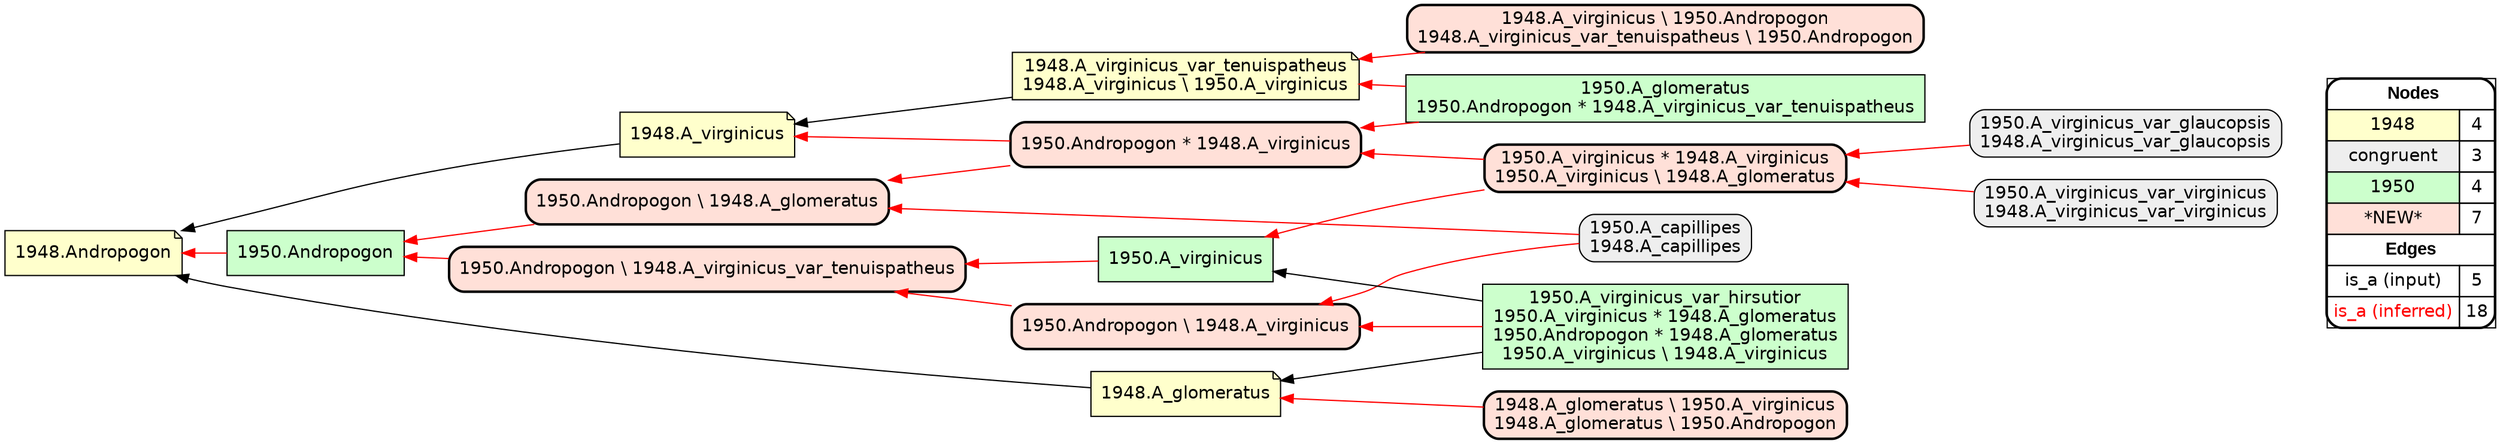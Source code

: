 digraph{
rankdir=RL
node[shape=note style=filled fillcolor="#FFFFCC" fontname="helvetica"] 
"1948.Andropogon"
"1948.A_virginicus"
"1948.A_glomeratus"
"1948.A_virginicus_var_tenuispatheus\n1948.A_virginicus \\ 1950.A_virginicus"
node[shape=box style="filled,rounded" fillcolor="#EEEEEE" fontname="helvetica"] 
"1950.A_virginicus_var_glaucopsis\n1948.A_virginicus_var_glaucopsis"
"1950.A_capillipes\n1948.A_capillipes"
"1950.A_virginicus_var_virginicus\n1948.A_virginicus_var_virginicus"
node[shape=box style=filled fillcolor="#CCFFCC" fontname="helvetica"] 
"1950.A_glomeratus\n1950.Andropogon * 1948.A_virginicus_var_tenuispatheus"
"1950.A_virginicus_var_hirsutior\n1950.A_virginicus * 1948.A_glomeratus\n1950.Andropogon * 1948.A_glomeratus\n1950.A_virginicus \\ 1948.A_virginicus"
"1950.A_virginicus"
"1950.Andropogon"
node[shape=box style="filled,rounded,bold" fillcolor="#FFE0D8" fontname="helvetica"] 
"1950.Andropogon \\ 1948.A_glomeratus"
"1948.A_glomeratus \\ 1950.A_virginicus\n1948.A_glomeratus \\ 1950.Andropogon"
"1950.Andropogon * 1948.A_virginicus"
"1950.A_virginicus * 1948.A_virginicus\n1950.A_virginicus \\ 1948.A_glomeratus"
"1948.A_virginicus \\ 1950.Andropogon\n1948.A_virginicus_var_tenuispatheus \\ 1950.Andropogon"
"1950.Andropogon \\ 1948.A_virginicus"
"1950.Andropogon \\ 1948.A_virginicus_var_tenuispatheus"
edge[arrowhead=normal style=dotted color="#000000" constraint=true penwidth=1]
edge[arrowhead=normal style=solid color="#000000" constraint=true penwidth=1]
"1950.A_virginicus_var_hirsutior\n1950.A_virginicus * 1948.A_glomeratus\n1950.Andropogon * 1948.A_glomeratus\n1950.A_virginicus \\ 1948.A_virginicus" -> "1950.A_virginicus"
"1950.A_virginicus_var_hirsutior\n1950.A_virginicus * 1948.A_glomeratus\n1950.Andropogon * 1948.A_glomeratus\n1950.A_virginicus \\ 1948.A_virginicus" -> "1948.A_glomeratus"
"1948.A_glomeratus" -> "1948.Andropogon"
"1948.A_virginicus_var_tenuispatheus\n1948.A_virginicus \\ 1950.A_virginicus" -> "1948.A_virginicus"
"1948.A_virginicus" -> "1948.Andropogon"
edge[arrowhead=normal style=solid color="#FF0000" constraint=true penwidth=1]
"1950.A_virginicus" -> "1950.Andropogon \\ 1948.A_virginicus_var_tenuispatheus"
"1950.A_virginicus_var_glaucopsis\n1948.A_virginicus_var_glaucopsis" -> "1950.A_virginicus * 1948.A_virginicus\n1950.A_virginicus \\ 1948.A_glomeratus"
"1950.Andropogon \\ 1948.A_virginicus_var_tenuispatheus" -> "1950.Andropogon"
"1950.A_glomeratus\n1950.Andropogon * 1948.A_virginicus_var_tenuispatheus" -> "1948.A_virginicus_var_tenuispatheus\n1948.A_virginicus \\ 1950.A_virginicus"
"1950.Andropogon * 1948.A_virginicus" -> "1948.A_virginicus"
"1950.A_glomeratus\n1950.Andropogon * 1948.A_virginicus_var_tenuispatheus" -> "1950.Andropogon * 1948.A_virginicus"
"1950.A_virginicus * 1948.A_virginicus\n1950.A_virginicus \\ 1948.A_glomeratus" -> "1950.Andropogon * 1948.A_virginicus"
"1950.Andropogon \\ 1948.A_virginicus" -> "1950.Andropogon \\ 1948.A_virginicus_var_tenuispatheus"
"1950.Andropogon" -> "1948.Andropogon"
"1950.Andropogon * 1948.A_virginicus" -> "1950.Andropogon \\ 1948.A_glomeratus"
"1950.A_capillipes\n1948.A_capillipes" -> "1950.Andropogon \\ 1948.A_virginicus"
"1950.A_capillipes\n1948.A_capillipes" -> "1950.Andropogon \\ 1948.A_glomeratus"
"1950.Andropogon \\ 1948.A_glomeratus" -> "1950.Andropogon"
"1950.A_virginicus * 1948.A_virginicus\n1950.A_virginicus \\ 1948.A_glomeratus" -> "1950.A_virginicus"
"1948.A_glomeratus \\ 1950.A_virginicus\n1948.A_glomeratus \\ 1950.Andropogon" -> "1948.A_glomeratus"
"1950.A_virginicus_var_hirsutior\n1950.A_virginicus * 1948.A_glomeratus\n1950.Andropogon * 1948.A_glomeratus\n1950.A_virginicus \\ 1948.A_virginicus" -> "1950.Andropogon \\ 1948.A_virginicus"
"1950.A_virginicus_var_virginicus\n1948.A_virginicus_var_virginicus" -> "1950.A_virginicus * 1948.A_virginicus\n1950.A_virginicus \\ 1948.A_glomeratus"
"1948.A_virginicus \\ 1950.Andropogon\n1948.A_virginicus_var_tenuispatheus \\ 1950.Andropogon" -> "1948.A_virginicus_var_tenuispatheus\n1948.A_virginicus \\ 1950.A_virginicus"
node[shape=box] 
{rank=source Legend [fillcolor= white margin=0 label=< 
 <TABLE BORDER="0" CELLBORDER="1" CELLSPACING="0" CELLPADDING="4"> 
<TR> <TD COLSPAN="2"><font face="Arial Black"> Nodes</font></TD> </TR> 
<TR> 
 <TD bgcolor="#FFFFCC" fontname="helvetica">1948</TD> 
 <TD>4</TD> 
 </TR> 
<TR> 
 <TD bgcolor="#EEEEEE" fontname="helvetica">congruent</TD> 
 <TD>3</TD> 
 </TR> 
<TR> 
 <TD bgcolor="#CCFFCC" fontname="helvetica">1950</TD> 
 <TD>4</TD> 
 </TR> 
<TR> 
 <TD bgcolor="#FFE0D8" fontname="helvetica">*NEW*</TD> 
 <TD>7</TD> 
 </TR> 
<TR> <TD COLSPAN="2"><font face = "Arial Black"> Edges </font></TD> </TR> 
<TR> 
 <TD><font color ="#000000">is_a (input)</font></TD><TD>5</TD>
</TR>
<TR> 
 <TD><font color ="#FF0000">is_a (inferred)</font></TD><TD>18</TD>
</TR>
</TABLE> 
 >] } 
}